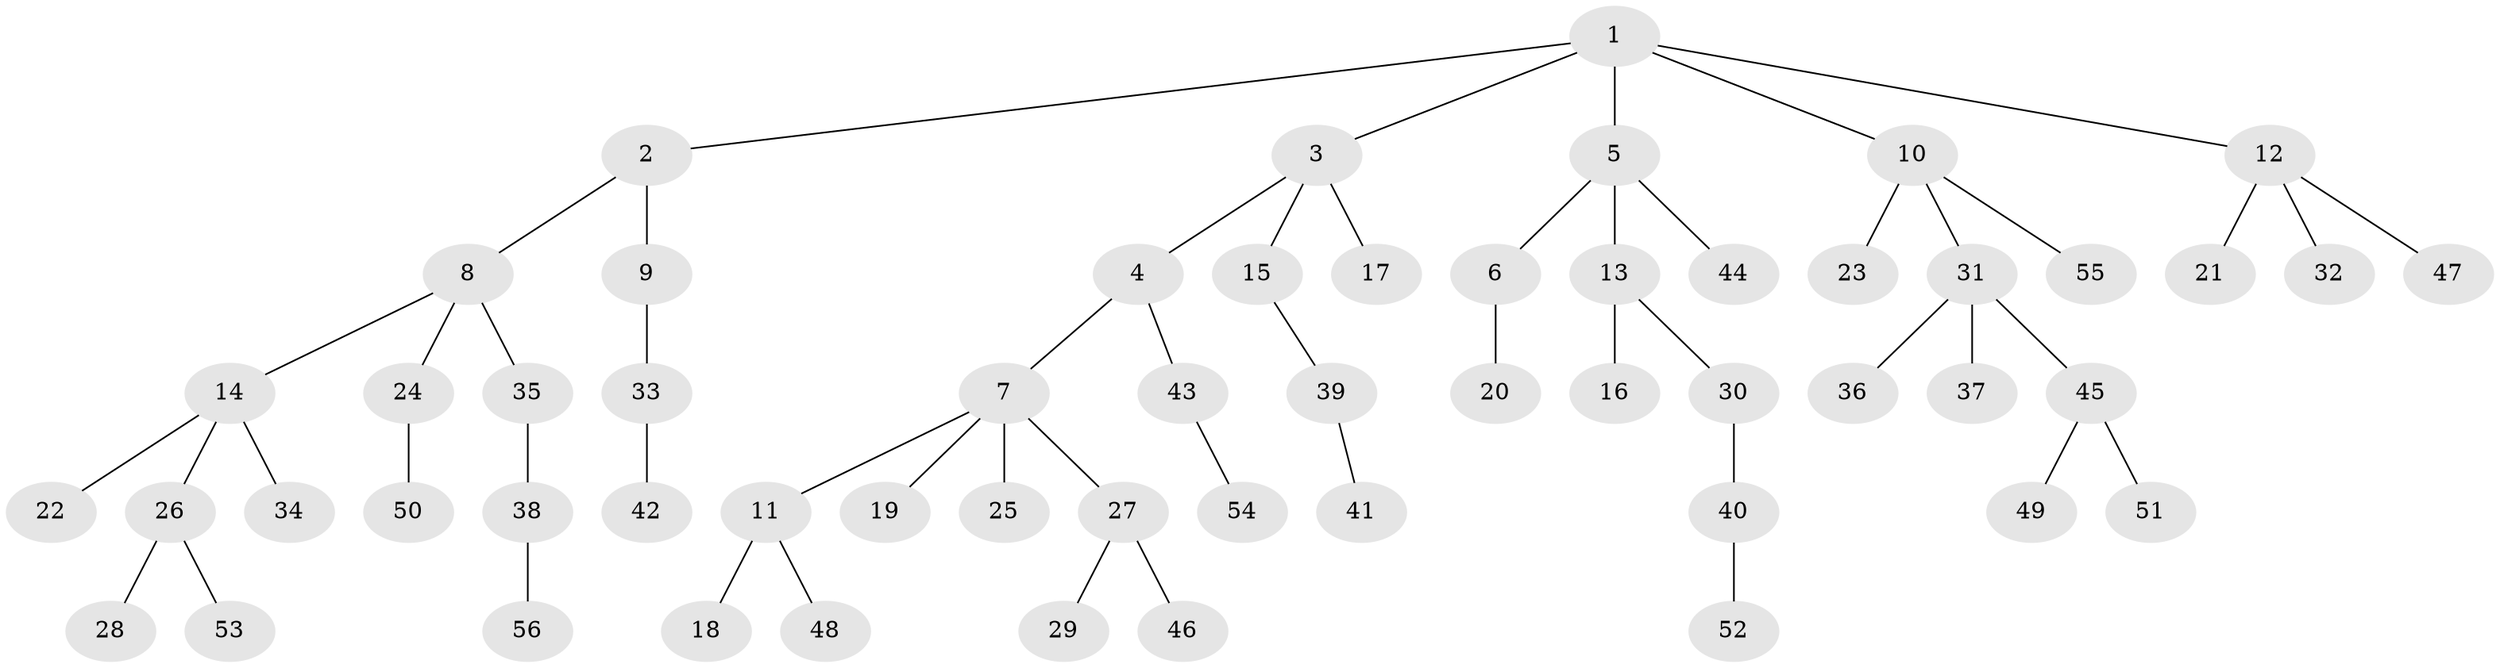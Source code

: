 // Generated by graph-tools (version 1.1) at 2025/50/03/09/25 03:50:26]
// undirected, 56 vertices, 55 edges
graph export_dot {
graph [start="1"]
  node [color=gray90,style=filled];
  1;
  2;
  3;
  4;
  5;
  6;
  7;
  8;
  9;
  10;
  11;
  12;
  13;
  14;
  15;
  16;
  17;
  18;
  19;
  20;
  21;
  22;
  23;
  24;
  25;
  26;
  27;
  28;
  29;
  30;
  31;
  32;
  33;
  34;
  35;
  36;
  37;
  38;
  39;
  40;
  41;
  42;
  43;
  44;
  45;
  46;
  47;
  48;
  49;
  50;
  51;
  52;
  53;
  54;
  55;
  56;
  1 -- 2;
  1 -- 3;
  1 -- 5;
  1 -- 10;
  1 -- 12;
  2 -- 8;
  2 -- 9;
  3 -- 4;
  3 -- 15;
  3 -- 17;
  4 -- 7;
  4 -- 43;
  5 -- 6;
  5 -- 13;
  5 -- 44;
  6 -- 20;
  7 -- 11;
  7 -- 19;
  7 -- 25;
  7 -- 27;
  8 -- 14;
  8 -- 24;
  8 -- 35;
  9 -- 33;
  10 -- 23;
  10 -- 31;
  10 -- 55;
  11 -- 18;
  11 -- 48;
  12 -- 21;
  12 -- 32;
  12 -- 47;
  13 -- 16;
  13 -- 30;
  14 -- 22;
  14 -- 26;
  14 -- 34;
  15 -- 39;
  24 -- 50;
  26 -- 28;
  26 -- 53;
  27 -- 29;
  27 -- 46;
  30 -- 40;
  31 -- 36;
  31 -- 37;
  31 -- 45;
  33 -- 42;
  35 -- 38;
  38 -- 56;
  39 -- 41;
  40 -- 52;
  43 -- 54;
  45 -- 49;
  45 -- 51;
}
